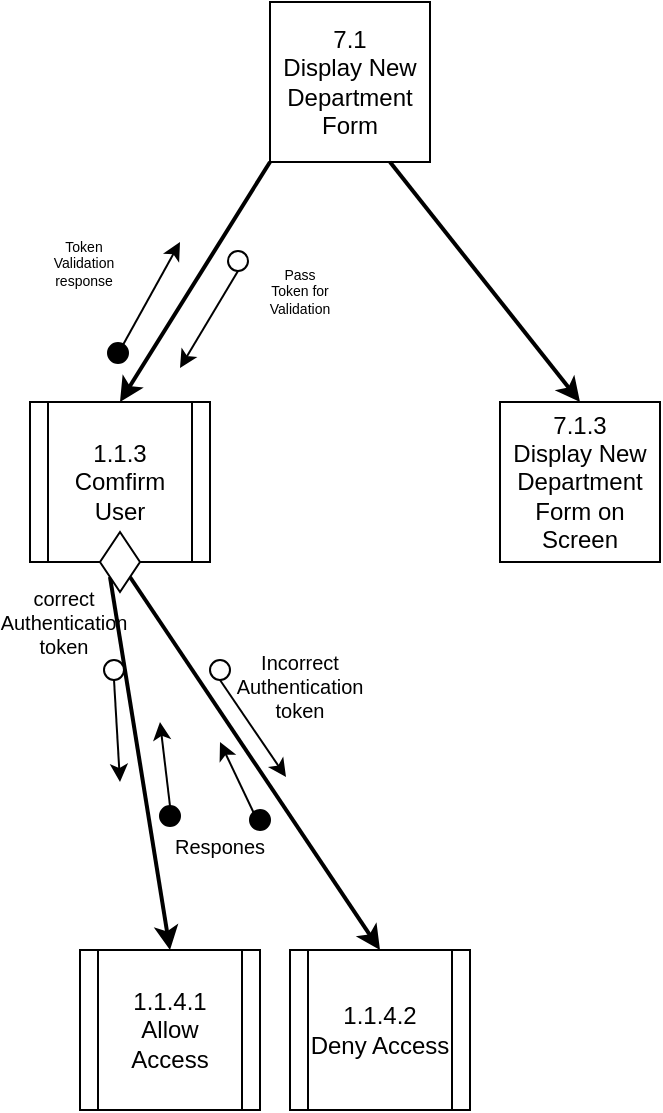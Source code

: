 <mxfile version="12.7.0" type="github" pages="2">
  <diagram id="1PtALkS8NQNCqhiWlU15" name="7.1: Display New Dept Form">
    <mxGraphModel dx="1422" dy="791" grid="1" gridSize="10" guides="1" tooltips="1" connect="1" arrows="1" fold="1" page="1" pageScale="1" pageWidth="850" pageHeight="1100" math="0" shadow="0">
      <root>
        <mxCell id="0"/>
        <mxCell id="1" parent="0"/>
        <mxCell id="G_N2jdx2ukAJO5X8EUTF-1" value="7.1&lt;br&gt;Display New Department Form" style="whiteSpace=wrap;html=1;aspect=fixed;" parent="1" vertex="1">
          <mxGeometry x="395" y="40" width="80" height="80" as="geometry"/>
        </mxCell>
        <mxCell id="G_N2jdx2ukAJO5X8EUTF-3" value="7.1.3&lt;br&gt;Display New Department Form on Screen" style="whiteSpace=wrap;html=1;aspect=fixed;" parent="1" vertex="1">
          <mxGeometry x="510" y="240" width="80" height="80" as="geometry"/>
        </mxCell>
        <mxCell id="G_N2jdx2ukAJO5X8EUTF-5" value="" style="endArrow=classic;html=1;exitX=0.75;exitY=1;exitDx=0;exitDy=0;strokeWidth=2;entryX=0.5;entryY=0;entryDx=0;entryDy=0;" parent="1" source="G_N2jdx2ukAJO5X8EUTF-1" target="G_N2jdx2ukAJO5X8EUTF-3" edge="1">
          <mxGeometry width="50" height="50" relative="1" as="geometry">
            <mxPoint x="535" y="210" as="sourcePoint"/>
            <mxPoint x="560" y="240" as="targetPoint"/>
          </mxGeometry>
        </mxCell>
        <mxCell id="ywGKdjitIMyjbKKby555-26" value="" style="endArrow=classic;html=1;" parent="1" edge="1">
          <mxGeometry width="50" height="50" relative="1" as="geometry">
            <mxPoint x="480" y="540" as="sourcePoint"/>
            <mxPoint x="480" y="540" as="targetPoint"/>
          </mxGeometry>
        </mxCell>
        <mxCell id="ywGKdjitIMyjbKKby555-27" value="" style="endArrow=classic;html=1;exitX=0;exitY=1;exitDx=0;exitDy=0;entryX=0.5;entryY=0;entryDx=0;entryDy=0;strokeWidth=2;" parent="1" source="ywGKdjitIMyjbKKby555-32" target="ywGKdjitIMyjbKKby555-31" edge="1">
          <mxGeometry width="50" height="50" relative="1" as="geometry">
            <mxPoint x="350" y="380" as="sourcePoint"/>
            <mxPoint x="280" y="440" as="targetPoint"/>
          </mxGeometry>
        </mxCell>
        <mxCell id="ywGKdjitIMyjbKKby555-28" value="" style="endArrow=classic;html=1;strokeWidth=2;entryX=0.5;entryY=0;entryDx=0;entryDy=0;exitX=1;exitY=1;exitDx=0;exitDy=0;" parent="1" source="ywGKdjitIMyjbKKby555-32" target="ywGKdjitIMyjbKKby555-30" edge="1">
          <mxGeometry width="50" height="50" relative="1" as="geometry">
            <mxPoint x="270" y="350" as="sourcePoint"/>
            <mxPoint x="170" y="440" as="targetPoint"/>
          </mxGeometry>
        </mxCell>
        <mxCell id="ywGKdjitIMyjbKKby555-29" value="&lt;div&gt;&lt;span style=&quot;white-space: normal&quot;&gt;&lt;/span&gt;&lt;span style=&quot;white-space: normal&quot;&gt;&lt;/span&gt;1.1.3&lt;br&gt;&lt;/div&gt;&lt;div&gt;Comfirm User&lt;/div&gt;" style="shape=process;whiteSpace=wrap;html=1;backgroundOutline=1;" parent="1" vertex="1">
          <mxGeometry x="275" y="240" width="90" height="80" as="geometry"/>
        </mxCell>
        <mxCell id="ywGKdjitIMyjbKKby555-30" value="&lt;div&gt;1.1.4.2&lt;br&gt;&lt;/div&gt;&lt;div&gt;Deny Access&lt;/div&gt;" style="shape=process;whiteSpace=wrap;html=1;backgroundOutline=1;" parent="1" vertex="1">
          <mxGeometry x="405" y="514" width="90" height="80" as="geometry"/>
        </mxCell>
        <mxCell id="ywGKdjitIMyjbKKby555-31" value="1.1.4.1&lt;div&gt;Allow Access&lt;/div&gt;" style="shape=process;whiteSpace=wrap;html=1;backgroundOutline=1;" parent="1" vertex="1">
          <mxGeometry x="300" y="514" width="90" height="80" as="geometry"/>
        </mxCell>
        <mxCell id="ywGKdjitIMyjbKKby555-32" value="" style="rhombus;whiteSpace=wrap;html=1;fillColor=#FFFFFF;" parent="1" vertex="1">
          <mxGeometry x="310" y="305" width="20" height="30" as="geometry"/>
        </mxCell>
        <mxCell id="ywGKdjitIMyjbKKby555-33" value="" style="endArrow=classic;html=1;" parent="1" edge="1">
          <mxGeometry width="50" height="50" relative="1" as="geometry">
            <mxPoint x="375" y="559" as="sourcePoint"/>
            <mxPoint x="375" y="559" as="targetPoint"/>
          </mxGeometry>
        </mxCell>
        <mxCell id="ywGKdjitIMyjbKKby555-34" value="" style="endArrow=classic;html=1;exitX=0;exitY=1;exitDx=0;exitDy=0;entryX=0.5;entryY=0;entryDx=0;entryDy=0;strokeWidth=2;" parent="1" source="G_N2jdx2ukAJO5X8EUTF-1" target="ywGKdjitIMyjbKKby555-29" edge="1">
          <mxGeometry width="50" height="50" relative="1" as="geometry">
            <mxPoint x="260" y="150.0" as="sourcePoint"/>
            <mxPoint x="255" y="270" as="targetPoint"/>
          </mxGeometry>
        </mxCell>
        <mxCell id="ywGKdjitIMyjbKKby555-35" value="" style="endArrow=classic;html=1;exitX=0.5;exitY=1;exitDx=0;exitDy=0;" parent="1" source="ywGKdjitIMyjbKKby555-36" edge="1">
          <mxGeometry width="50" height="50" relative="1" as="geometry">
            <mxPoint x="320" y="372" as="sourcePoint"/>
            <mxPoint x="320" y="430.0" as="targetPoint"/>
          </mxGeometry>
        </mxCell>
        <mxCell id="ywGKdjitIMyjbKKby555-36" value="" style="ellipse;whiteSpace=wrap;html=1;aspect=fixed;" parent="1" vertex="1">
          <mxGeometry x="312" y="369" width="10" height="10" as="geometry"/>
        </mxCell>
        <mxCell id="ywGKdjitIMyjbKKby555-37" value="&lt;div style=&quot;font-size: 10px;&quot;&gt;Incorrect&lt;/div&gt;&lt;div style=&quot;font-size: 10px;&quot;&gt;Authentication token&lt;br style=&quot;font-size: 10px;&quot;&gt; &lt;/div&gt;" style="text;html=1;strokeColor=none;fillColor=none;align=center;verticalAlign=middle;whiteSpace=wrap;rounded=0;fontSize=10;" parent="1" vertex="1">
          <mxGeometry x="390" y="372" width="40" height="20" as="geometry"/>
        </mxCell>
        <mxCell id="ywGKdjitIMyjbKKby555-38" value="" style="endArrow=classic;html=1;exitX=0.5;exitY=1;exitDx=0;exitDy=0;" parent="1" source="ywGKdjitIMyjbKKby555-39" edge="1">
          <mxGeometry width="50" height="50" relative="1" as="geometry">
            <mxPoint x="403" y="369.5" as="sourcePoint"/>
            <mxPoint x="403.0" y="427.5" as="targetPoint"/>
          </mxGeometry>
        </mxCell>
        <mxCell id="ywGKdjitIMyjbKKby555-39" value="" style="ellipse;whiteSpace=wrap;html=1;aspect=fixed;" parent="1" vertex="1">
          <mxGeometry x="365" y="369" width="10" height="10" as="geometry"/>
        </mxCell>
        <mxCell id="ywGKdjitIMyjbKKby555-40" value="&lt;div style=&quot;font-size: 10px;&quot;&gt;correct&lt;/div&gt;&lt;div style=&quot;font-size: 10px;&quot;&gt;Authentication token&lt;br style=&quot;font-size: 10px;&quot;&gt; &lt;/div&gt;" style="text;html=1;strokeColor=none;fillColor=none;align=center;verticalAlign=middle;whiteSpace=wrap;rounded=0;fontSize=10;" parent="1" vertex="1">
          <mxGeometry x="272" y="340" width="40" height="20" as="geometry"/>
        </mxCell>
        <mxCell id="ywGKdjitIMyjbKKby555-41" value="" style="endArrow=classic;html=1;exitX=0.5;exitY=0;exitDx=0;exitDy=0;" parent="1" source="ywGKdjitIMyjbKKby555-42" edge="1">
          <mxGeometry width="50" height="50" relative="1" as="geometry">
            <mxPoint x="358.5" y="442" as="sourcePoint"/>
            <mxPoint x="340" y="400.0" as="targetPoint"/>
          </mxGeometry>
        </mxCell>
        <mxCell id="ywGKdjitIMyjbKKby555-42" value="" style="ellipse;whiteSpace=wrap;html=1;aspect=fixed;fillColor=#000000;" parent="1" vertex="1">
          <mxGeometry x="340" y="442" width="10" height="10" as="geometry"/>
        </mxCell>
        <mxCell id="ywGKdjitIMyjbKKby555-43" value="" style="endArrow=classic;html=1;" parent="1" edge="1">
          <mxGeometry width="50" height="50" relative="1" as="geometry">
            <mxPoint x="390" y="452" as="sourcePoint"/>
            <mxPoint x="370" y="410.0" as="targetPoint"/>
          </mxGeometry>
        </mxCell>
        <mxCell id="ywGKdjitIMyjbKKby555-44" value="" style="ellipse;whiteSpace=wrap;html=1;aspect=fixed;fillColor=#000000;" parent="1" vertex="1">
          <mxGeometry x="385" y="444" width="10" height="10" as="geometry"/>
        </mxCell>
        <mxCell id="ywGKdjitIMyjbKKby555-45" value="Respones" style="text;html=1;strokeColor=none;fillColor=none;align=center;verticalAlign=middle;whiteSpace=wrap;rounded=0;fontSize=10;" parent="1" vertex="1">
          <mxGeometry x="350" y="452" width="40" height="20" as="geometry"/>
        </mxCell>
        <mxCell id="ywGKdjitIMyjbKKby555-46" value="" style="endArrow=classic;html=1;exitX=0.5;exitY=1;exitDx=0;exitDy=0;" parent="1" source="ywGKdjitIMyjbKKby555-47" edge="1">
          <mxGeometry width="50" height="50" relative="1" as="geometry">
            <mxPoint x="412" y="165" as="sourcePoint"/>
            <mxPoint x="350" y="223" as="targetPoint"/>
          </mxGeometry>
        </mxCell>
        <mxCell id="ywGKdjitIMyjbKKby555-47" value="" style="ellipse;whiteSpace=wrap;html=1;aspect=fixed;" parent="1" vertex="1">
          <mxGeometry x="374" y="164.5" width="10" height="10" as="geometry"/>
        </mxCell>
        <mxCell id="ywGKdjitIMyjbKKby555-48" value="&lt;div style=&quot;font-size: 7px;&quot;&gt;Pass &lt;br style=&quot;font-size: 7px;&quot;&gt;&lt;/div&gt;&lt;div style=&quot;font-size: 7px;&quot;&gt;Token for &lt;br style=&quot;font-size: 7px;&quot;&gt;&lt;/div&gt;&lt;div style=&quot;font-size: 7px;&quot;&gt;Validation&lt;br style=&quot;font-size: 7px;&quot;&gt;&lt;/div&gt;" style="text;html=1;strokeColor=none;fillColor=none;align=center;verticalAlign=middle;whiteSpace=wrap;rounded=0;fontSize=7;" parent="1" vertex="1">
          <mxGeometry x="390" y="174.5" width="40" height="20" as="geometry"/>
        </mxCell>
        <mxCell id="ywGKdjitIMyjbKKby555-49" value="" style="endArrow=classic;html=1;" parent="1" edge="1">
          <mxGeometry width="50" height="50" relative="1" as="geometry">
            <mxPoint x="319.25" y="215.5" as="sourcePoint"/>
            <mxPoint x="350" y="160" as="targetPoint"/>
          </mxGeometry>
        </mxCell>
        <mxCell id="ywGKdjitIMyjbKKby555-50" value="" style="ellipse;whiteSpace=wrap;html=1;aspect=fixed;fillColor=#000000;" parent="1" vertex="1">
          <mxGeometry x="314" y="210.5" width="10" height="10" as="geometry"/>
        </mxCell>
        <mxCell id="ywGKdjitIMyjbKKby555-51" value="&lt;div style=&quot;font-size: 7px;&quot;&gt;Token Validation response&lt;/div&gt;&lt;div style=&quot;font-size: 7px;&quot;&gt;&lt;br style=&quot;font-size: 7px;&quot;&gt;&lt;/div&gt;" style="text;html=1;strokeColor=none;fillColor=none;align=center;verticalAlign=middle;whiteSpace=wrap;rounded=0;fontSize=7;" parent="1" vertex="1">
          <mxGeometry x="282" y="164.5" width="40" height="20" as="geometry"/>
        </mxCell>
      </root>
    </mxGraphModel>
  </diagram>
  <diagram id="lJ2Lyy_lo-nYcXtIKR5k" name="7.2: Add Dept Info to Dept Table">
    <mxGraphModel dx="1422" dy="791" grid="1" gridSize="10" guides="1" tooltips="1" connect="1" arrows="1" fold="1" page="1" pageScale="1" pageWidth="850" pageHeight="1100" math="0" shadow="0">
      <root>
        <mxCell id="2FddKFQ4fWu9LERN1Jwz-0"/>
        <mxCell id="2FddKFQ4fWu9LERN1Jwz-1" parent="2FddKFQ4fWu9LERN1Jwz-0"/>
        <mxCell id="kPAnGdzFDGQnYrsR_6rP-0" value="7.2&lt;br&gt;Add Department Info Into Department Table" style="whiteSpace=wrap;html=1;aspect=fixed;" parent="2FddKFQ4fWu9LERN1Jwz-1" vertex="1">
          <mxGeometry x="415" y="60" width="90" height="90" as="geometry"/>
        </mxCell>
        <mxCell id="kPAnGdzFDGQnYrsR_6rP-1" value="" style="endArrow=classic;html=1;exitX=0.5;exitY=1;exitDx=0;exitDy=0;entryX=0.5;entryY=0;entryDx=0;entryDy=0;strokeWidth=2;" parent="2FddKFQ4fWu9LERN1Jwz-1" source="kPAnGdzFDGQnYrsR_6rP-0" target="kPAnGdzFDGQnYrsR_6rP-2" edge="1">
          <mxGeometry width="50" height="50" relative="1" as="geometry">
            <mxPoint x="310" y="190" as="sourcePoint"/>
            <mxPoint x="160" y="270" as="targetPoint"/>
          </mxGeometry>
        </mxCell>
        <mxCell id="kPAnGdzFDGQnYrsR_6rP-2" value="&lt;span style=&quot;white-space: normal&quot;&gt;1.2.1&lt;br&gt;&lt;/span&gt;Retrieve Submitted Form Data" style="shape=process;whiteSpace=wrap;html=1;backgroundOutline=1;" parent="2FddKFQ4fWu9LERN1Jwz-1" vertex="1">
          <mxGeometry x="320" y="300" width="90" height="80" as="geometry"/>
        </mxCell>
        <mxCell id="kPAnGdzFDGQnYrsR_6rP-3" value="&lt;span style=&quot;white-space: normal&quot;&gt;1.2.2&lt;br&gt;&lt;/span&gt;Verify Submitted Form Data" style="shape=process;whiteSpace=wrap;html=1;backgroundOutline=1;" parent="2FddKFQ4fWu9LERN1Jwz-1" vertex="1">
          <mxGeometry x="515" y="490" width="90" height="80" as="geometry"/>
        </mxCell>
        <mxCell id="kPAnGdzFDGQnYrsR_6rP-4" value="" style="endArrow=classic;html=1;exitX=0.5;exitY=1;exitDx=0;exitDy=0;entryX=0.5;entryY=0;entryDx=0;entryDy=0;strokeWidth=2;" parent="2FddKFQ4fWu9LERN1Jwz-1" source="kPAnGdzFDGQnYrsR_6rP-0" target="kPAnGdzFDGQnYrsR_6rP-3" edge="1">
          <mxGeometry width="50" height="50" relative="1" as="geometry">
            <mxPoint x="467.5" y="170" as="sourcePoint"/>
            <mxPoint x="262.5" y="290" as="targetPoint"/>
          </mxGeometry>
        </mxCell>
        <mxCell id="kPAnGdzFDGQnYrsR_6rP-5" value="" style="endArrow=classic;html=1;strokeWidth=2;entryX=0.5;entryY=0;entryDx=0;entryDy=0;exitX=0.75;exitY=1;exitDx=0;exitDy=0;" parent="2FddKFQ4fWu9LERN1Jwz-1" source="kPAnGdzFDGQnYrsR_6rP-0" target="kPAnGdzFDGQnYrsR_6rP-6" edge="1">
          <mxGeometry width="50" height="50" relative="1" as="geometry">
            <mxPoint x="480" y="130" as="sourcePoint"/>
            <mxPoint x="560" y="270" as="targetPoint"/>
          </mxGeometry>
        </mxCell>
        <mxCell id="kPAnGdzFDGQnYrsR_6rP-6" value="7.2.4&lt;br&gt;Insert Submitted Form Data Into Department Table" style="whiteSpace=wrap;html=1;aspect=fixed;" parent="2FddKFQ4fWu9LERN1Jwz-1" vertex="1">
          <mxGeometry x="705" y="400" width="90" height="90" as="geometry"/>
        </mxCell>
        <mxCell id="kPAnGdzFDGQnYrsR_6rP-7" value="" style="endArrow=classic;html=1;curved=1;entryX=0.433;entryY=1.029;entryDx=0;entryDy=0;entryPerimeter=0;" parent="2FddKFQ4fWu9LERN1Jwz-1" target="kPAnGdzFDGQnYrsR_6rP-0" edge="1">
          <mxGeometry width="50" height="50" relative="1" as="geometry">
            <mxPoint x="455" y="150.0" as="sourcePoint"/>
            <mxPoint x="430" y="150" as="targetPoint"/>
            <Array as="points">
              <mxPoint x="490" y="160"/>
              <mxPoint x="470" y="180"/>
              <mxPoint x="440" y="180"/>
              <mxPoint x="420" y="160"/>
            </Array>
          </mxGeometry>
        </mxCell>
        <mxCell id="8o3iqUsPtl5a7d67dNm0-0" value="1.1.3&lt;br&gt;Connect to Database" style="shape=process;whiteSpace=wrap;html=1;backgroundOutline=1;" parent="2FddKFQ4fWu9LERN1Jwz-1" vertex="1">
          <mxGeometry x="120" y="310" width="90" height="80" as="geometry"/>
        </mxCell>
        <mxCell id="8GSwn7JuOoBSNGS1YIFw-0" value="&lt;div&gt;Data is inserted&lt;br&gt;&lt;/div&gt;" style="text;html=1;strokeColor=none;fillColor=none;align=center;verticalAlign=middle;whiteSpace=wrap;rounded=0;fontSize=10;" parent="2FddKFQ4fWu9LERN1Jwz-1" vertex="1">
          <mxGeometry x="630" y="223" width="40" height="20" as="geometry"/>
        </mxCell>
        <mxCell id="8GSwn7JuOoBSNGS1YIFw-1" value="" style="endArrow=classic;html=1;exitX=0.5;exitY=1;exitDx=0;exitDy=0;" parent="2FddKFQ4fWu9LERN1Jwz-1" source="8GSwn7JuOoBSNGS1YIFw-2" edge="1">
          <mxGeometry width="50" height="50" relative="1" as="geometry">
            <mxPoint x="643" y="220.5" as="sourcePoint"/>
            <mxPoint x="643.0" y="278.5" as="targetPoint"/>
          </mxGeometry>
        </mxCell>
        <mxCell id="8GSwn7JuOoBSNGS1YIFw-2" value="" style="ellipse;whiteSpace=wrap;html=1;aspect=fixed;" parent="2FddKFQ4fWu9LERN1Jwz-1" vertex="1">
          <mxGeometry x="605" y="220" width="10" height="10" as="geometry"/>
        </mxCell>
        <mxCell id="8GSwn7JuOoBSNGS1YIFw-7" value="" style="endArrow=classic;html=1;exitX=0;exitY=1;exitDx=0;exitDy=0;entryX=1;entryY=0;entryDx=0;entryDy=0;strokeWidth=2;" parent="2FddKFQ4fWu9LERN1Jwz-1" source="kPAnGdzFDGQnYrsR_6rP-0" target="8o3iqUsPtl5a7d67dNm0-0" edge="1">
          <mxGeometry width="50" height="50" relative="1" as="geometry">
            <mxPoint x="385" y="170.0" as="sourcePoint"/>
            <mxPoint x="270" y="260" as="targetPoint"/>
          </mxGeometry>
        </mxCell>
        <mxCell id="8GSwn7JuOoBSNGS1YIFw-8" value="" style="endArrow=classic;html=1;" parent="2FddKFQ4fWu9LERN1Jwz-1" edge="1">
          <mxGeometry width="50" height="50" relative="1" as="geometry">
            <mxPoint x="315" y="200" as="sourcePoint"/>
            <mxPoint x="275" y="230" as="targetPoint"/>
          </mxGeometry>
        </mxCell>
        <mxCell id="8GSwn7JuOoBSNGS1YIFw-9" value="" style="ellipse;whiteSpace=wrap;html=1;aspect=fixed;" parent="2FddKFQ4fWu9LERN1Jwz-1" vertex="1">
          <mxGeometry x="307" y="197" width="10" height="10" as="geometry"/>
        </mxCell>
        <mxCell id="8GSwn7JuOoBSNGS1YIFw-10" value="Database credentials" style="text;html=1;strokeColor=none;fillColor=none;align=center;verticalAlign=middle;whiteSpace=wrap;rounded=0;" parent="2FddKFQ4fWu9LERN1Jwz-1" vertex="1">
          <mxGeometry x="250" y="185" width="40" height="20" as="geometry"/>
        </mxCell>
        <mxCell id="8GSwn7JuOoBSNGS1YIFw-11" value="" style="endArrow=classic;html=1;" parent="2FddKFQ4fWu9LERN1Jwz-1" edge="1">
          <mxGeometry width="50" height="50" relative="1" as="geometry">
            <mxPoint x="307" y="248" as="sourcePoint"/>
            <mxPoint x="335" y="220" as="targetPoint"/>
          </mxGeometry>
        </mxCell>
        <mxCell id="8GSwn7JuOoBSNGS1YIFw-12" value="" style="ellipse;whiteSpace=wrap;html=1;aspect=fixed;fillColor=#000000;" parent="2FddKFQ4fWu9LERN1Jwz-1" vertex="1">
          <mxGeometry x="301.75" y="243" width="10" height="10" as="geometry"/>
        </mxCell>
        <mxCell id="8GSwn7JuOoBSNGS1YIFw-13" value="&lt;div style=&quot;font-size: 10px;&quot;&gt;Token &lt;br style=&quot;font-size: 10px;&quot;&gt;&lt;/div&gt;&lt;div style=&quot;font-size: 10px;&quot;&gt;Authenticated&lt;br style=&quot;font-size: 10px;&quot;&gt;&lt;/div&gt;" style="text;html=1;strokeColor=none;fillColor=none;align=center;verticalAlign=middle;whiteSpace=wrap;rounded=0;fontSize=10;" parent="2FddKFQ4fWu9LERN1Jwz-1" vertex="1">
          <mxGeometry x="330" y="239.5" width="30" height="17" as="geometry"/>
        </mxCell>
        <mxCell id="8GSwn7JuOoBSNGS1YIFw-14" value="" style="endArrow=classic;html=1;exitX=1;exitY=0;exitDx=0;exitDy=0;" parent="2FddKFQ4fWu9LERN1Jwz-1" edge="1" source="TVrKLEsKS1Xn0r5CrvY9-0">
          <mxGeometry width="50" height="50" relative="1" as="geometry">
            <mxPoint x="390" y="276.5" as="sourcePoint"/>
            <mxPoint x="430" y="230" as="targetPoint"/>
          </mxGeometry>
        </mxCell>
        <mxCell id="8GSwn7JuOoBSNGS1YIFw-16" value="Form data is submitted" style="text;html=1;strokeColor=none;fillColor=none;align=center;verticalAlign=middle;whiteSpace=wrap;rounded=0;fontSize=9;" parent="2FddKFQ4fWu9LERN1Jwz-1" vertex="1">
          <mxGeometry x="405" y="273.5" width="40" height="20" as="geometry"/>
        </mxCell>
        <mxCell id="8GSwn7JuOoBSNGS1YIFw-17" value="&lt;div&gt;Confirmation form &lt;br&gt;&lt;/div&gt;&lt;div&gt;is filled&lt;br&gt;&lt;/div&gt;" style="text;html=1;strokeColor=none;fillColor=none;align=center;verticalAlign=middle;whiteSpace=wrap;rounded=0;fontSize=9;" parent="2FddKFQ4fWu9LERN1Jwz-1" vertex="1">
          <mxGeometry x="460" y="443.5" width="40" height="20" as="geometry"/>
        </mxCell>
        <mxCell id="8GSwn7JuOoBSNGS1YIFw-18" value="" style="endArrow=classic;html=1;" parent="2FddKFQ4fWu9LERN1Jwz-1" edge="1">
          <mxGeometry width="50" height="50" relative="1" as="geometry">
            <mxPoint x="520" y="405.5" as="sourcePoint"/>
            <mxPoint x="540" y="458" as="targetPoint"/>
          </mxGeometry>
        </mxCell>
        <mxCell id="8GSwn7JuOoBSNGS1YIFw-19" value="" style="ellipse;whiteSpace=wrap;html=1;aspect=fixed;" parent="2FddKFQ4fWu9LERN1Jwz-1" vertex="1">
          <mxGeometry x="515" y="400" width="10" height="10" as="geometry"/>
        </mxCell>
        <mxCell id="TVrKLEsKS1Xn0r5CrvY9-0" value="" style="ellipse;whiteSpace=wrap;html=1;aspect=fixed;" vertex="1" parent="2FddKFQ4fWu9LERN1Jwz-1">
          <mxGeometry x="390" y="278.5" width="10" height="10" as="geometry"/>
        </mxCell>
      </root>
    </mxGraphModel>
  </diagram>
</mxfile>
